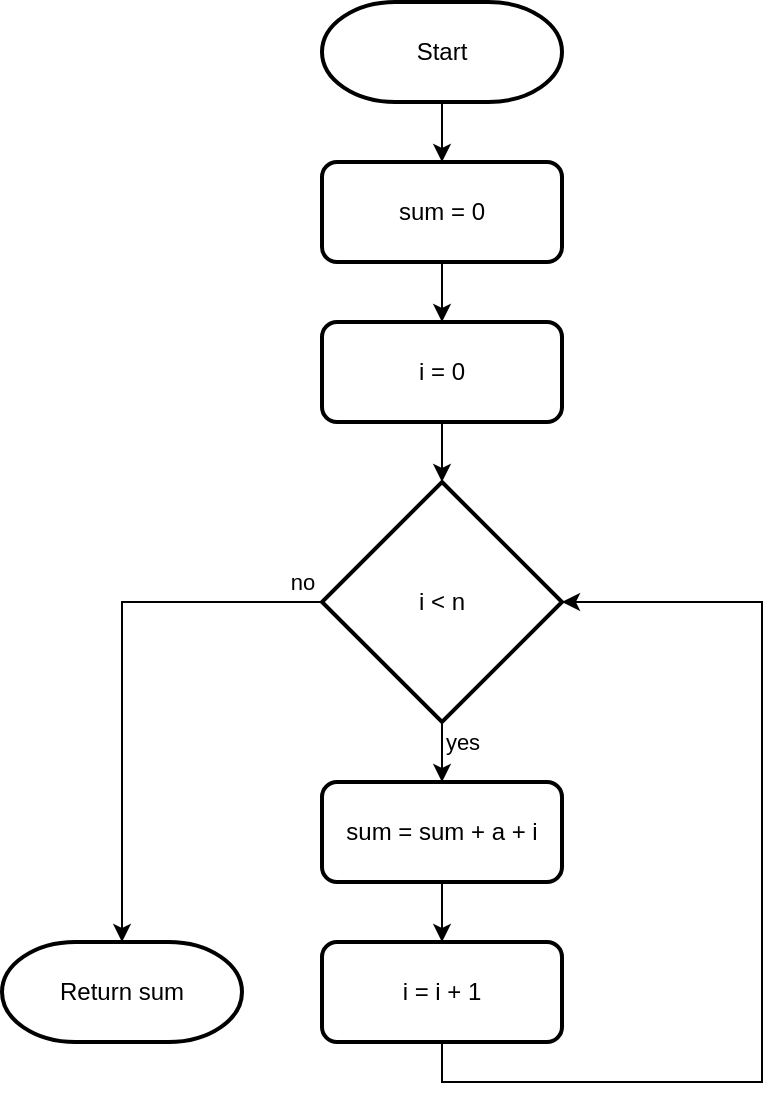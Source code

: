 <mxfile version="18.0.2" type="device" pages="7"><diagram id="ekLerv10-5Og8tD3GVhr" name="as-1"><mxGraphModel dx="2400" dy="907" grid="1" gridSize="10" guides="1" tooltips="1" connect="1" arrows="1" fold="1" page="1" pageScale="1" pageWidth="850" pageHeight="1100" math="0" shadow="0"><root><mxCell id="8sShPmPlEh92SBYfi-gu-0"/><mxCell id="8sShPmPlEh92SBYfi-gu-1" parent="8sShPmPlEh92SBYfi-gu-0"/><mxCell id="FQkOdAautoIUK9AFChFl-2" style="edgeStyle=orthogonalEdgeStyle;rounded=0;orthogonalLoop=1;jettySize=auto;html=1;" parent="8sShPmPlEh92SBYfi-gu-1" source="d6aVji-mfKDUd1OoBBit-1" target="FQkOdAautoIUK9AFChFl-0" edge="1"><mxGeometry relative="1" as="geometry"/></mxCell><mxCell id="d6aVji-mfKDUd1OoBBit-1" value="Start" style="strokeWidth=2;html=1;shape=mxgraph.flowchart.terminator;whiteSpace=wrap;" parent="8sShPmPlEh92SBYfi-gu-1" vertex="1"><mxGeometry x="-660" y="80" width="120" height="50" as="geometry"/></mxCell><mxCell id="35Vyb5Ko2_pxsr-b_a7Q-1" style="edgeStyle=orthogonalEdgeStyle;rounded=0;orthogonalLoop=1;jettySize=auto;html=1;" parent="8sShPmPlEh92SBYfi-gu-1" source="FQkOdAautoIUK9AFChFl-0" target="35Vyb5Ko2_pxsr-b_a7Q-0" edge="1"><mxGeometry relative="1" as="geometry"/></mxCell><mxCell id="FQkOdAautoIUK9AFChFl-0" value="sum = 0" style="rounded=1;whiteSpace=wrap;html=1;strokeWidth=2;" parent="8sShPmPlEh92SBYfi-gu-1" vertex="1"><mxGeometry x="-660" y="160" width="120" height="50" as="geometry"/></mxCell><mxCell id="35Vyb5Ko2_pxsr-b_a7Q-4" value="yes" style="edgeStyle=orthogonalEdgeStyle;rounded=0;orthogonalLoop=1;jettySize=auto;html=1;" parent="8sShPmPlEh92SBYfi-gu-1" source="FQkOdAautoIUK9AFChFl-4" target="IxNle8yRz5ZBuuPKk7dv-1" edge="1"><mxGeometry x="0.2" y="10" relative="1" as="geometry"><mxPoint as="offset"/></mxGeometry></mxCell><mxCell id="35Vyb5Ko2_pxsr-b_a7Q-7" value="no" style="edgeStyle=orthogonalEdgeStyle;rounded=0;orthogonalLoop=1;jettySize=auto;html=1;" parent="8sShPmPlEh92SBYfi-gu-1" source="FQkOdAautoIUK9AFChFl-4" target="NpqT4HiWj1B940D0W_QJ-0" edge="1"><mxGeometry x="-0.926" y="-10" relative="1" as="geometry"><Array as="points"><mxPoint x="-760" y="380"/></Array><mxPoint as="offset"/></mxGeometry></mxCell><mxCell id="FQkOdAautoIUK9AFChFl-4" value="i &amp;lt; n" style="rhombus;whiteSpace=wrap;html=1;rounded=0;strokeWidth=2;" parent="8sShPmPlEh92SBYfi-gu-1" vertex="1"><mxGeometry x="-660" y="320" width="120" height="120" as="geometry"/></mxCell><mxCell id="35Vyb5Ko2_pxsr-b_a7Q-5" style="edgeStyle=orthogonalEdgeStyle;rounded=0;orthogonalLoop=1;jettySize=auto;html=1;" parent="8sShPmPlEh92SBYfi-gu-1" source="IxNle8yRz5ZBuuPKk7dv-1" target="35Vyb5Ko2_pxsr-b_a7Q-2" edge="1"><mxGeometry relative="1" as="geometry"/></mxCell><mxCell id="IxNle8yRz5ZBuuPKk7dv-1" value="sum = sum + a + i" style="rounded=1;whiteSpace=wrap;html=1;strokeWidth=2;" parent="8sShPmPlEh92SBYfi-gu-1" vertex="1"><mxGeometry x="-660" y="470" width="120" height="50" as="geometry"/></mxCell><mxCell id="NpqT4HiWj1B940D0W_QJ-0" value="Return sum" style="strokeWidth=2;html=1;shape=mxgraph.flowchart.terminator;whiteSpace=wrap;" parent="8sShPmPlEh92SBYfi-gu-1" vertex="1"><mxGeometry x="-820" y="550" width="120" height="50" as="geometry"/></mxCell><mxCell id="35Vyb5Ko2_pxsr-b_a7Q-3" style="edgeStyle=orthogonalEdgeStyle;rounded=0;orthogonalLoop=1;jettySize=auto;html=1;" parent="8sShPmPlEh92SBYfi-gu-1" source="35Vyb5Ko2_pxsr-b_a7Q-0" target="FQkOdAautoIUK9AFChFl-4" edge="1"><mxGeometry relative="1" as="geometry"/></mxCell><mxCell id="35Vyb5Ko2_pxsr-b_a7Q-0" value="i = 0" style="rounded=1;whiteSpace=wrap;html=1;strokeWidth=2;" parent="8sShPmPlEh92SBYfi-gu-1" vertex="1"><mxGeometry x="-660" y="240" width="120" height="50" as="geometry"/></mxCell><mxCell id="35Vyb5Ko2_pxsr-b_a7Q-6" style="edgeStyle=orthogonalEdgeStyle;rounded=0;orthogonalLoop=1;jettySize=auto;html=1;" parent="8sShPmPlEh92SBYfi-gu-1" source="35Vyb5Ko2_pxsr-b_a7Q-2" target="FQkOdAautoIUK9AFChFl-4" edge="1"><mxGeometry relative="1" as="geometry"><Array as="points"><mxPoint x="-600" y="620"/><mxPoint x="-440" y="620"/><mxPoint x="-440" y="380"/></Array></mxGeometry></mxCell><mxCell id="35Vyb5Ko2_pxsr-b_a7Q-2" value="i = i + 1" style="rounded=1;whiteSpace=wrap;html=1;strokeWidth=2;" parent="8sShPmPlEh92SBYfi-gu-1" vertex="1"><mxGeometry x="-660" y="550" width="120" height="50" as="geometry"/></mxCell></root></mxGraphModel></diagram><diagram name="as-2" id="hOE4dGM1a2VxXS2dcuRw"><mxGraphModel dx="2400" dy="907" grid="1" gridSize="10" guides="1" tooltips="1" connect="1" arrows="1" fold="1" page="1" pageScale="1" pageWidth="850" pageHeight="1100" math="0" shadow="0"><root><mxCell id="qeZXarplfaRVisXZFBtH-0"/><mxCell id="qeZXarplfaRVisXZFBtH-1" parent="qeZXarplfaRVisXZFBtH-0"/><mxCell id="qeZXarplfaRVisXZFBtH-2" style="edgeStyle=orthogonalEdgeStyle;rounded=0;orthogonalLoop=1;jettySize=auto;html=1;" edge="1" parent="qeZXarplfaRVisXZFBtH-1" source="qeZXarplfaRVisXZFBtH-3" target="qeZXarplfaRVisXZFBtH-5"><mxGeometry relative="1" as="geometry"/></mxCell><mxCell id="qeZXarplfaRVisXZFBtH-3" value="Start" style="strokeWidth=2;html=1;shape=mxgraph.flowchart.terminator;whiteSpace=wrap;" vertex="1" parent="qeZXarplfaRVisXZFBtH-1"><mxGeometry x="-660" y="80" width="120" height="50" as="geometry"/></mxCell><mxCell id="qeZXarplfaRVisXZFBtH-4" style="edgeStyle=orthogonalEdgeStyle;rounded=0;orthogonalLoop=1;jettySize=auto;html=1;" edge="1" parent="qeZXarplfaRVisXZFBtH-1" source="qeZXarplfaRVisXZFBtH-5" target="qeZXarplfaRVisXZFBtH-13"><mxGeometry relative="1" as="geometry"/></mxCell><mxCell id="qeZXarplfaRVisXZFBtH-5" value="sum = 0" style="rounded=1;whiteSpace=wrap;html=1;strokeWidth=2;" vertex="1" parent="qeZXarplfaRVisXZFBtH-1"><mxGeometry x="-660" y="160" width="120" height="50" as="geometry"/></mxCell><mxCell id="qeZXarplfaRVisXZFBtH-6" value="yes" style="edgeStyle=orthogonalEdgeStyle;rounded=0;orthogonalLoop=1;jettySize=auto;html=1;" edge="1" parent="qeZXarplfaRVisXZFBtH-1" source="qeZXarplfaRVisXZFBtH-8" target="qeZXarplfaRVisXZFBtH-10"><mxGeometry x="0.2" y="10" relative="1" as="geometry"><mxPoint as="offset"/></mxGeometry></mxCell><mxCell id="qeZXarplfaRVisXZFBtH-7" value="no" style="edgeStyle=orthogonalEdgeStyle;rounded=0;orthogonalLoop=1;jettySize=auto;html=1;" edge="1" parent="qeZXarplfaRVisXZFBtH-1" source="qeZXarplfaRVisXZFBtH-8" target="qeZXarplfaRVisXZFBtH-11"><mxGeometry x="-0.926" y="-10" relative="1" as="geometry"><Array as="points"><mxPoint x="-760" y="380"/></Array><mxPoint as="offset"/></mxGeometry></mxCell><mxCell id="qeZXarplfaRVisXZFBtH-8" value="i &amp;lt; n" style="rhombus;whiteSpace=wrap;html=1;rounded=0;strokeWidth=2;fillColor=#fff2cc;strokeColor=#d6b656;" vertex="1" parent="qeZXarplfaRVisXZFBtH-1"><mxGeometry x="-660" y="320" width="120" height="120" as="geometry"/></mxCell><mxCell id="qeZXarplfaRVisXZFBtH-9" style="edgeStyle=orthogonalEdgeStyle;rounded=0;orthogonalLoop=1;jettySize=auto;html=1;" edge="1" parent="qeZXarplfaRVisXZFBtH-1" source="qeZXarplfaRVisXZFBtH-10" target="qeZXarplfaRVisXZFBtH-15"><mxGeometry relative="1" as="geometry"/></mxCell><mxCell id="qeZXarplfaRVisXZFBtH-10" value="sum = sum + a + i" style="rounded=1;whiteSpace=wrap;html=1;strokeWidth=2;" vertex="1" parent="qeZXarplfaRVisXZFBtH-1"><mxGeometry x="-660" y="470" width="120" height="50" as="geometry"/></mxCell><mxCell id="qeZXarplfaRVisXZFBtH-11" value="Return sum" style="strokeWidth=2;html=1;shape=mxgraph.flowchart.terminator;whiteSpace=wrap;" vertex="1" parent="qeZXarplfaRVisXZFBtH-1"><mxGeometry x="-820" y="550" width="120" height="50" as="geometry"/></mxCell><mxCell id="qeZXarplfaRVisXZFBtH-12" style="edgeStyle=orthogonalEdgeStyle;rounded=0;orthogonalLoop=1;jettySize=auto;html=1;" edge="1" parent="qeZXarplfaRVisXZFBtH-1" source="qeZXarplfaRVisXZFBtH-13" target="qeZXarplfaRVisXZFBtH-8"><mxGeometry relative="1" as="geometry"/></mxCell><mxCell id="qeZXarplfaRVisXZFBtH-13" value="i = 0" style="rounded=1;whiteSpace=wrap;html=1;strokeWidth=2;fillColor=#fff2cc;strokeColor=#d6b656;" vertex="1" parent="qeZXarplfaRVisXZFBtH-1"><mxGeometry x="-660" y="240" width="120" height="50" as="geometry"/></mxCell><mxCell id="qeZXarplfaRVisXZFBtH-14" style="edgeStyle=orthogonalEdgeStyle;rounded=0;orthogonalLoop=1;jettySize=auto;html=1;" edge="1" parent="qeZXarplfaRVisXZFBtH-1" source="qeZXarplfaRVisXZFBtH-15" target="qeZXarplfaRVisXZFBtH-8"><mxGeometry relative="1" as="geometry"><Array as="points"><mxPoint x="-600" y="620"/><mxPoint x="-440" y="620"/><mxPoint x="-440" y="380"/></Array></mxGeometry></mxCell><mxCell id="qeZXarplfaRVisXZFBtH-15" value="i = i + 1" style="rounded=1;whiteSpace=wrap;html=1;strokeWidth=2;fillColor=#fff2cc;strokeColor=#d6b656;" vertex="1" parent="qeZXarplfaRVisXZFBtH-1"><mxGeometry x="-660" y="550" width="120" height="50" as="geometry"/></mxCell></root></mxGraphModel></diagram><diagram name="qs-1" id="S2RK2Wsh5wgqPOlPWZOk"><mxGraphModel dx="1214" dy="619" grid="1" gridSize="10" guides="1" tooltips="1" connect="1" arrows="1" fold="1" page="1" pageScale="1" pageWidth="850" pageHeight="1100" math="0" shadow="0"><root><mxCell id="LmDnGwdocuEfXfQiTNbO-0"/><mxCell id="LmDnGwdocuEfXfQiTNbO-1" parent="LmDnGwdocuEfXfQiTNbO-0"/><mxCell id="LmDnGwdocuEfXfQiTNbO-2" style="edgeStyle=orthogonalEdgeStyle;rounded=0;orthogonalLoop=1;jettySize=auto;html=1;" parent="LmDnGwdocuEfXfQiTNbO-1" source="LmDnGwdocuEfXfQiTNbO-3" target="tOxhG7SFkT7raKLGllBf-0" edge="1"><mxGeometry relative="1" as="geometry"><mxPoint x="280" y="120" as="targetPoint"/></mxGeometry></mxCell><mxCell id="LmDnGwdocuEfXfQiTNbO-3" value="Start" style="strokeWidth=2;html=1;shape=mxgraph.flowchart.terminator;whiteSpace=wrap;" parent="LmDnGwdocuEfXfQiTNbO-1" vertex="1"><mxGeometry x="220" y="40" width="120" height="50" as="geometry"/></mxCell><mxCell id="tOxhG7SFkT7raKLGllBf-5" value="yes" style="edgeStyle=orthogonalEdgeStyle;rounded=0;orthogonalLoop=1;jettySize=auto;html=1;" parent="LmDnGwdocuEfXfQiTNbO-1" source="LmDnGwdocuEfXfQiTNbO-8" target="LkEp6w6hY095AdIEA-B5-1" edge="1"><mxGeometry x="-0.5" y="20" relative="1" as="geometry"><mxPoint as="offset"/></mxGeometry></mxCell><mxCell id="ayyP6tuhAk8d-WMFA2Mv-0" value="no" style="edgeStyle=orthogonalEdgeStyle;rounded=0;orthogonalLoop=1;jettySize=auto;html=1;" parent="LmDnGwdocuEfXfQiTNbO-1" source="LmDnGwdocuEfXfQiTNbO-8" target="rpWSLL6jMightlyy7AkJ-0" edge="1"><mxGeometry x="-0.954" y="-10" relative="1" as="geometry"><mxPoint as="offset"/><mxPoint x="560" y="310" as="targetPoint"/><Array as="points"><mxPoint x="540" y="340"/></Array></mxGeometry></mxCell><mxCell id="LmDnGwdocuEfXfQiTNbO-8" value="term &amp;lt; maxTerm" style="rhombus;whiteSpace=wrap;html=1;rounded=0;strokeWidth=2;" parent="LmDnGwdocuEfXfQiTNbO-1" vertex="1"><mxGeometry x="220" y="280" width="120" height="120" as="geometry"/></mxCell><mxCell id="hvBxT2tzsJ5RUsyHklAN-0" style="edgeStyle=orthogonalEdgeStyle;rounded=0;orthogonalLoop=1;jettySize=auto;html=1;" parent="LmDnGwdocuEfXfQiTNbO-1" source="LkEp6w6hY095AdIEA-B5-1" target="rpWSLL6jMightlyy7AkJ-4" edge="1"><mxGeometry relative="1" as="geometry"/></mxCell><mxCell id="LkEp6w6hY095AdIEA-B5-1" value="term = a * i * i +&lt;br&gt;b * i + c" style="rounded=1;whiteSpace=wrap;html=1;strokeWidth=2;" parent="LmDnGwdocuEfXfQiTNbO-1" vertex="1"><mxGeometry x="220" y="440" width="120" height="50" as="geometry"/></mxCell><mxCell id="tOxhG7SFkT7raKLGllBf-3" style="edgeStyle=orthogonalEdgeStyle;rounded=0;orthogonalLoop=1;jettySize=auto;html=1;" parent="LmDnGwdocuEfXfQiTNbO-1" source="tOxhG7SFkT7raKLGllBf-0" target="tOxhG7SFkT7raKLGllBf-1" edge="1"><mxGeometry relative="1" as="geometry"/></mxCell><mxCell id="tOxhG7SFkT7raKLGllBf-0" value="term = 0" style="rounded=1;whiteSpace=wrap;html=1;strokeWidth=2;" parent="LmDnGwdocuEfXfQiTNbO-1" vertex="1"><mxGeometry x="220" y="120" width="120" height="50" as="geometry"/></mxCell><mxCell id="tOxhG7SFkT7raKLGllBf-4" style="edgeStyle=orthogonalEdgeStyle;rounded=0;orthogonalLoop=1;jettySize=auto;html=1;" parent="LmDnGwdocuEfXfQiTNbO-1" source="tOxhG7SFkT7raKLGllBf-1" target="LmDnGwdocuEfXfQiTNbO-8" edge="1"><mxGeometry relative="1" as="geometry"/></mxCell><mxCell id="tOxhG7SFkT7raKLGllBf-1" value="i = 1" style="rounded=1;whiteSpace=wrap;html=1;strokeWidth=2;" parent="LmDnGwdocuEfXfQiTNbO-1" vertex="1"><mxGeometry x="220" y="200" width="120" height="50" as="geometry"/></mxCell><mxCell id="rpWSLL6jMightlyy7AkJ-3" value="no" style="edgeStyle=orthogonalEdgeStyle;rounded=0;orthogonalLoop=1;jettySize=auto;html=1;" parent="LmDnGwdocuEfXfQiTNbO-1" source="rpWSLL6jMightlyy7AkJ-0" target="hvBxT2tzsJ5RUsyHklAN-1" edge="1"><mxGeometry x="-0.846" y="10" relative="1" as="geometry"><Array as="points"><mxPoint x="640" y="440"/></Array><mxPoint as="offset"/><mxPoint x="680" y="520" as="targetPoint"/></mxGeometry></mxCell><mxCell id="rpWSLL6jMightlyy7AkJ-5" value="yes" style="edgeStyle=orthogonalEdgeStyle;rounded=0;orthogonalLoop=1;jettySize=auto;html=1;" parent="LmDnGwdocuEfXfQiTNbO-1" source="rpWSLL6jMightlyy7AkJ-0" target="hvBxT2tzsJ5RUsyHklAN-2" edge="1"><mxGeometry x="-0.846" y="-10" relative="1" as="geometry"><mxPoint as="offset"/><mxPoint x="440" y="560" as="targetPoint"/><Array as="points"><mxPoint x="440" y="440"/></Array></mxGeometry></mxCell><mxCell id="rpWSLL6jMightlyy7AkJ-0" value="i &amp;gt; 0" style="rhombus;whiteSpace=wrap;html=1;rounded=0;strokeWidth=2;" parent="LmDnGwdocuEfXfQiTNbO-1" vertex="1"><mxGeometry x="480" y="380" width="120" height="120" as="geometry"/></mxCell><mxCell id="rpWSLL6jMightlyy7AkJ-7" style="edgeStyle=orthogonalEdgeStyle;rounded=0;orthogonalLoop=1;jettySize=auto;html=1;" parent="LmDnGwdocuEfXfQiTNbO-1" source="rpWSLL6jMightlyy7AkJ-4" target="LmDnGwdocuEfXfQiTNbO-8" edge="1"><mxGeometry relative="1" as="geometry"><mxPoint x="520" y="540" as="targetPoint"/><Array as="points"><mxPoint x="280" y="600"/><mxPoint x="120" y="600"/><mxPoint x="120" y="340"/></Array></mxGeometry></mxCell><mxCell id="rpWSLL6jMightlyy7AkJ-4" value="i = i + 1" style="rounded=1;whiteSpace=wrap;html=1;strokeWidth=2;" parent="LmDnGwdocuEfXfQiTNbO-1" vertex="1"><mxGeometry x="220" y="530" width="120" height="50" as="geometry"/></mxCell><mxCell id="hvBxT2tzsJ5RUsyHklAN-1" value="Return 0" style="strokeWidth=2;html=1;shape=mxgraph.flowchart.terminator;whiteSpace=wrap;" parent="LmDnGwdocuEfXfQiTNbO-1" vertex="1"><mxGeometry x="580" y="530" width="120" height="50" as="geometry"/></mxCell><mxCell id="hvBxT2tzsJ5RUsyHklAN-2" value="Return i - 1" style="strokeWidth=2;html=1;shape=mxgraph.flowchart.terminator;whiteSpace=wrap;" parent="LmDnGwdocuEfXfQiTNbO-1" vertex="1"><mxGeometry x="380" y="530" width="120" height="50" as="geometry"/></mxCell></root></mxGraphModel></diagram><diagram name="gs-1" id="zMpoiguLeU5keGmAhGsA"><mxGraphModel dx="694" dy="354" grid="1" gridSize="10" guides="1" tooltips="1" connect="1" arrows="1" fold="1" page="1" pageScale="1" pageWidth="850" pageHeight="1100" math="0" shadow="0"><root><mxCell id="EarSreWe8F75iLcMIOfc-0"/><mxCell id="EarSreWe8F75iLcMIOfc-1" parent="EarSreWe8F75iLcMIOfc-0"/><mxCell id="C1SLqr_hlhnHUVtak_74-0" style="edgeStyle=orthogonalEdgeStyle;rounded=0;orthogonalLoop=1;jettySize=auto;html=1;" parent="EarSreWe8F75iLcMIOfc-1" source="C1SLqr_hlhnHUVtak_74-1" target="C1SLqr_hlhnHUVtak_74-8" edge="1"><mxGeometry relative="1" as="geometry"><mxPoint x="280" y="120" as="targetPoint"/></mxGeometry></mxCell><mxCell id="C1SLqr_hlhnHUVtak_74-1" value="Start" style="strokeWidth=2;html=1;shape=mxgraph.flowchart.terminator;whiteSpace=wrap;" parent="EarSreWe8F75iLcMIOfc-1" vertex="1"><mxGeometry x="220" y="40" width="120" height="50" as="geometry"/></mxCell><mxCell id="C1SLqr_hlhnHUVtak_74-2" value="yes" style="edgeStyle=orthogonalEdgeStyle;rounded=0;orthogonalLoop=1;jettySize=auto;html=1;" parent="EarSreWe8F75iLcMIOfc-1" source="C1SLqr_hlhnHUVtak_74-4" target="C1SLqr_hlhnHUVtak_74-6" edge="1"><mxGeometry x="0.201" y="10" relative="1" as="geometry"><mxPoint as="offset"/></mxGeometry></mxCell><mxCell id="C1SLqr_hlhnHUVtak_74-3" value="no" style="edgeStyle=orthogonalEdgeStyle;rounded=0;orthogonalLoop=1;jettySize=auto;html=1;" parent="EarSreWe8F75iLcMIOfc-1" source="C1SLqr_hlhnHUVtak_74-4" target="C1SLqr_hlhnHUVtak_74-20" edge="1"><mxGeometry x="-0.971" y="-10" relative="1" as="geometry"><mxPoint as="offset"/></mxGeometry></mxCell><mxCell id="C1SLqr_hlhnHUVtak_74-4" value="i &amp;lt; n" style="rhombus;whiteSpace=wrap;html=1;rounded=0;strokeWidth=2;" parent="EarSreWe8F75iLcMIOfc-1" vertex="1"><mxGeometry x="220" y="280" width="120" height="120" as="geometry"/></mxCell><mxCell id="YI7Xc9fmja0rWQ8NAamK-0" style="edgeStyle=orthogonalEdgeStyle;rounded=0;orthogonalLoop=1;jettySize=auto;html=1;" parent="EarSreWe8F75iLcMIOfc-1" source="C1SLqr_hlhnHUVtak_74-6" target="vyo7Myol9jRg1uKoRklg-0" edge="1"><mxGeometry relative="1" as="geometry"/></mxCell><mxCell id="C1SLqr_hlhnHUVtak_74-6" value="&lt;span&gt;rpow = 1&lt;/span&gt;" style="rounded=1;whiteSpace=wrap;html=1;strokeWidth=2;" parent="EarSreWe8F75iLcMIOfc-1" vertex="1"><mxGeometry x="220" y="430" width="120" height="50" as="geometry"/></mxCell><mxCell id="C1SLqr_hlhnHUVtak_74-7" style="edgeStyle=orthogonalEdgeStyle;rounded=0;orthogonalLoop=1;jettySize=auto;html=1;" parent="EarSreWe8F75iLcMIOfc-1" source="C1SLqr_hlhnHUVtak_74-8" target="C1SLqr_hlhnHUVtak_74-12" edge="1"><mxGeometry relative="1" as="geometry"><mxPoint x="280" y="200" as="targetPoint"/></mxGeometry></mxCell><mxCell id="C1SLqr_hlhnHUVtak_74-8" value="product = 1" style="rounded=1;whiteSpace=wrap;html=1;strokeWidth=2;" parent="EarSreWe8F75iLcMIOfc-1" vertex="1"><mxGeometry x="220" y="120" width="120" height="50" as="geometry"/></mxCell><mxCell id="C1SLqr_hlhnHUVtak_74-11" style="edgeStyle=orthogonalEdgeStyle;rounded=0;orthogonalLoop=1;jettySize=auto;html=1;" parent="EarSreWe8F75iLcMIOfc-1" source="C1SLqr_hlhnHUVtak_74-12" target="C1SLqr_hlhnHUVtak_74-4" edge="1"><mxGeometry relative="1" as="geometry"/></mxCell><mxCell id="C1SLqr_hlhnHUVtak_74-12" value="i = 0" style="rounded=1;whiteSpace=wrap;html=1;strokeWidth=2;" parent="EarSreWe8F75iLcMIOfc-1" vertex="1"><mxGeometry x="220" y="200" width="120" height="50" as="geometry"/></mxCell><mxCell id="YI7Xc9fmja0rWQ8NAamK-4" value="yes" style="edgeStyle=orthogonalEdgeStyle;rounded=0;orthogonalLoop=1;jettySize=auto;html=1;" parent="EarSreWe8F75iLcMIOfc-1" source="C1SLqr_hlhnHUVtak_74-15" target="YI7Xc9fmja0rWQ8NAamK-1" edge="1"><mxGeometry x="0.2" y="10" relative="1" as="geometry"><mxPoint as="offset"/></mxGeometry></mxCell><mxCell id="UnMNSPBbCDnPh2FFlmLi-0" value="no" style="edgeStyle=orthogonalEdgeStyle;rounded=0;orthogonalLoop=1;jettySize=auto;html=1;" parent="EarSreWe8F75iLcMIOfc-1" source="C1SLqr_hlhnHUVtak_74-15" target="C1SLqr_hlhnHUVtak_74-19" edge="1"><mxGeometry x="-0.895" y="10" relative="1" as="geometry"><mxPoint as="offset"/></mxGeometry></mxCell><mxCell id="C1SLqr_hlhnHUVtak_74-15" value="j &amp;lt; i" style="rhombus;whiteSpace=wrap;html=1;rounded=0;strokeWidth=2;" parent="EarSreWe8F75iLcMIOfc-1" vertex="1"><mxGeometry x="220" y="590" width="120" height="120" as="geometry"/></mxCell><mxCell id="UnMNSPBbCDnPh2FFlmLi-2" style="edgeStyle=orthogonalEdgeStyle;rounded=0;orthogonalLoop=1;jettySize=auto;html=1;" parent="EarSreWe8F75iLcMIOfc-1" source="C1SLqr_hlhnHUVtak_74-17" target="C1SLqr_hlhnHUVtak_74-4" edge="1"><mxGeometry relative="1" as="geometry"><Array as="points"><mxPoint x="440" y="890"/><mxPoint x="540" y="890"/><mxPoint x="540" y="340"/></Array></mxGeometry></mxCell><mxCell id="C1SLqr_hlhnHUVtak_74-17" value="i = i + 1" style="rounded=1;whiteSpace=wrap;html=1;strokeWidth=2;" parent="EarSreWe8F75iLcMIOfc-1" vertex="1"><mxGeometry x="380" y="820" width="120" height="50" as="geometry"/></mxCell><mxCell id="UnMNSPBbCDnPh2FFlmLi-1" style="edgeStyle=orthogonalEdgeStyle;rounded=0;orthogonalLoop=1;jettySize=auto;html=1;" parent="EarSreWe8F75iLcMIOfc-1" source="C1SLqr_hlhnHUVtak_74-19" target="C1SLqr_hlhnHUVtak_74-17" edge="1"><mxGeometry relative="1" as="geometry"/></mxCell><mxCell id="C1SLqr_hlhnHUVtak_74-19" value="product = product *&lt;br&gt;a * rpow" style="rounded=1;whiteSpace=wrap;html=1;strokeWidth=2;" parent="EarSreWe8F75iLcMIOfc-1" vertex="1"><mxGeometry x="380" y="740" width="120" height="50" as="geometry"/></mxCell><mxCell id="C1SLqr_hlhnHUVtak_74-20" value="Return product" style="strokeWidth=2;html=1;shape=mxgraph.flowchart.terminator;whiteSpace=wrap;" parent="EarSreWe8F75iLcMIOfc-1" vertex="1"><mxGeometry x="20" y="820" width="120" height="50" as="geometry"/></mxCell><mxCell id="YI7Xc9fmja0rWQ8NAamK-3" style="edgeStyle=orthogonalEdgeStyle;rounded=0;orthogonalLoop=1;jettySize=auto;html=1;" parent="EarSreWe8F75iLcMIOfc-1" source="vyo7Myol9jRg1uKoRklg-0" target="C1SLqr_hlhnHUVtak_74-15" edge="1"><mxGeometry relative="1" as="geometry"/></mxCell><mxCell id="vyo7Myol9jRg1uKoRklg-0" value="j = 0" style="rounded=1;whiteSpace=wrap;html=1;strokeWidth=2;" parent="EarSreWe8F75iLcMIOfc-1" vertex="1"><mxGeometry x="220" y="510" width="120" height="50" as="geometry"/></mxCell><mxCell id="YI7Xc9fmja0rWQ8NAamK-5" style="edgeStyle=orthogonalEdgeStyle;rounded=0;orthogonalLoop=1;jettySize=auto;html=1;" parent="EarSreWe8F75iLcMIOfc-1" source="YI7Xc9fmja0rWQ8NAamK-1" target="YI7Xc9fmja0rWQ8NAamK-2" edge="1"><mxGeometry relative="1" as="geometry"/></mxCell><mxCell id="YI7Xc9fmja0rWQ8NAamK-1" value="rpow = rpow * r" style="rounded=1;whiteSpace=wrap;html=1;strokeWidth=2;" parent="EarSreWe8F75iLcMIOfc-1" vertex="1"><mxGeometry x="220" y="740" width="120" height="50" as="geometry"/></mxCell><mxCell id="YI7Xc9fmja0rWQ8NAamK-6" style="edgeStyle=orthogonalEdgeStyle;rounded=0;orthogonalLoop=1;jettySize=auto;html=1;" parent="EarSreWe8F75iLcMIOfc-1" source="YI7Xc9fmja0rWQ8NAamK-2" target="C1SLqr_hlhnHUVtak_74-15" edge="1"><mxGeometry relative="1" as="geometry"><Array as="points"><mxPoint x="280" y="890"/><mxPoint x="180" y="890"/><mxPoint x="180" y="650"/></Array></mxGeometry></mxCell><mxCell id="YI7Xc9fmja0rWQ8NAamK-2" value="j = j + 1" style="rounded=1;whiteSpace=wrap;html=1;strokeWidth=2;" parent="EarSreWe8F75iLcMIOfc-1" vertex="1"><mxGeometry x="220" y="820" width="120" height="50" as="geometry"/></mxCell></root></mxGraphModel></diagram><diagram name="gs-2" id="Md7I1Z2SrZDuiyLWfk4b"><mxGraphModel dx="1214" dy="619" grid="1" gridSize="10" guides="1" tooltips="1" connect="1" arrows="1" fold="1" page="1" pageScale="1" pageWidth="850" pageHeight="1100" math="0" shadow="0"><root><mxCell id="fCH5Xj8zMYymp2b-rf2z-0"/><mxCell id="fCH5Xj8zMYymp2b-rf2z-1" parent="fCH5Xj8zMYymp2b-rf2z-0"/><mxCell id="fCH5Xj8zMYymp2b-rf2z-2" style="edgeStyle=orthogonalEdgeStyle;rounded=0;orthogonalLoop=1;jettySize=auto;html=1;" parent="fCH5Xj8zMYymp2b-rf2z-1" source="fCH5Xj8zMYymp2b-rf2z-3" target="fCH5Xj8zMYymp2b-rf2z-10" edge="1"><mxGeometry relative="1" as="geometry"><mxPoint x="280" y="120" as="targetPoint"/></mxGeometry></mxCell><mxCell id="fCH5Xj8zMYymp2b-rf2z-3" value="Start" style="strokeWidth=2;html=1;shape=mxgraph.flowchart.terminator;whiteSpace=wrap;" parent="fCH5Xj8zMYymp2b-rf2z-1" vertex="1"><mxGeometry x="220" y="40" width="120" height="50" as="geometry"/></mxCell><mxCell id="fCH5Xj8zMYymp2b-rf2z-4" value="yes" style="edgeStyle=orthogonalEdgeStyle;rounded=0;orthogonalLoop=1;jettySize=auto;html=1;" parent="fCH5Xj8zMYymp2b-rf2z-1" source="fCH5Xj8zMYymp2b-rf2z-6" target="5Po48iu5aCAw-SdEVM2j-1" edge="1"><mxGeometry x="0.201" y="10" relative="1" as="geometry"><mxPoint as="offset"/><mxPoint x="280" y="530" as="sourcePoint"/></mxGeometry></mxCell><mxCell id="fCH5Xj8zMYymp2b-rf2z-5" value="no" style="edgeStyle=orthogonalEdgeStyle;rounded=0;orthogonalLoop=1;jettySize=auto;html=1;" parent="fCH5Xj8zMYymp2b-rf2z-1" source="fCH5Xj8zMYymp2b-rf2z-6" target="fCH5Xj8zMYymp2b-rf2z-20" edge="1"><mxGeometry x="-0.971" y="-10" relative="1" as="geometry"><mxPoint as="offset"/></mxGeometry></mxCell><mxCell id="fCH5Xj8zMYymp2b-rf2z-6" value="term &amp;lt;= maxTerm" style="rhombus;whiteSpace=wrap;html=1;rounded=0;strokeWidth=2;" parent="fCH5Xj8zMYymp2b-rf2z-1" vertex="1"><mxGeometry x="220" y="280" width="120" height="120" as="geometry"/></mxCell><mxCell id="fCH5Xj8zMYymp2b-rf2z-7" style="edgeStyle=orthogonalEdgeStyle;rounded=0;orthogonalLoop=1;jettySize=auto;html=1;" parent="fCH5Xj8zMYymp2b-rf2z-1" source="fCH5Xj8zMYymp2b-rf2z-8" target="fCH5Xj8zMYymp2b-rf2z-22" edge="1"><mxGeometry relative="1" as="geometry"/></mxCell><mxCell id="fCH5Xj8zMYymp2b-rf2z-8" value="&lt;span&gt;rpow = 1&lt;/span&gt;" style="rounded=1;whiteSpace=wrap;html=1;strokeWidth=2;" parent="fCH5Xj8zMYymp2b-rf2z-1" vertex="1"><mxGeometry x="220" y="520" width="120" height="50" as="geometry"/></mxCell><mxCell id="fCH5Xj8zMYymp2b-rf2z-9" style="edgeStyle=orthogonalEdgeStyle;rounded=0;orthogonalLoop=1;jettySize=auto;html=1;" parent="fCH5Xj8zMYymp2b-rf2z-1" source="fCH5Xj8zMYymp2b-rf2z-10" target="fCH5Xj8zMYymp2b-rf2z-12" edge="1"><mxGeometry relative="1" as="geometry"><mxPoint x="280" y="200" as="targetPoint"/></mxGeometry></mxCell><mxCell id="fCH5Xj8zMYymp2b-rf2z-10" value="term = a" style="rounded=1;whiteSpace=wrap;html=1;strokeWidth=2;" parent="fCH5Xj8zMYymp2b-rf2z-1" vertex="1"><mxGeometry x="220" y="120" width="120" height="50" as="geometry"/></mxCell><mxCell id="fCH5Xj8zMYymp2b-rf2z-11" style="edgeStyle=orthogonalEdgeStyle;rounded=0;orthogonalLoop=1;jettySize=auto;html=1;" parent="fCH5Xj8zMYymp2b-rf2z-1" source="fCH5Xj8zMYymp2b-rf2z-12" target="fCH5Xj8zMYymp2b-rf2z-6" edge="1"><mxGeometry relative="1" as="geometry"/></mxCell><mxCell id="fCH5Xj8zMYymp2b-rf2z-12" value="i = 0" style="rounded=1;whiteSpace=wrap;html=1;strokeWidth=2;" parent="fCH5Xj8zMYymp2b-rf2z-1" vertex="1"><mxGeometry x="220" y="200" width="120" height="50" as="geometry"/></mxCell><mxCell id="fCH5Xj8zMYymp2b-rf2z-13" value="yes" style="edgeStyle=orthogonalEdgeStyle;rounded=0;orthogonalLoop=1;jettySize=auto;html=1;" parent="fCH5Xj8zMYymp2b-rf2z-1" source="fCH5Xj8zMYymp2b-rf2z-15" target="fCH5Xj8zMYymp2b-rf2z-24" edge="1"><mxGeometry x="0.2" y="10" relative="1" as="geometry"><mxPoint as="offset"/></mxGeometry></mxCell><mxCell id="fCH5Xj8zMYymp2b-rf2z-14" value="no" style="edgeStyle=orthogonalEdgeStyle;rounded=0;orthogonalLoop=1;jettySize=auto;html=1;" parent="fCH5Xj8zMYymp2b-rf2z-1" source="fCH5Xj8zMYymp2b-rf2z-15" target="fCH5Xj8zMYymp2b-rf2z-19" edge="1"><mxGeometry x="-0.895" y="10" relative="1" as="geometry"><mxPoint as="offset"/></mxGeometry></mxCell><mxCell id="fCH5Xj8zMYymp2b-rf2z-15" value="j &amp;lt; i" style="rhombus;whiteSpace=wrap;html=1;rounded=0;strokeWidth=2;" parent="fCH5Xj8zMYymp2b-rf2z-1" vertex="1"><mxGeometry x="220" y="690" width="120" height="120" as="geometry"/></mxCell><mxCell id="fCH5Xj8zMYymp2b-rf2z-16" style="edgeStyle=orthogonalEdgeStyle;rounded=0;orthogonalLoop=1;jettySize=auto;html=1;" parent="fCH5Xj8zMYymp2b-rf2z-1" source="fCH5Xj8zMYymp2b-rf2z-19" target="fCH5Xj8zMYymp2b-rf2z-6" edge="1"><mxGeometry relative="1" as="geometry"><Array as="points"><mxPoint x="440" y="910"/><mxPoint x="540" y="910"/><mxPoint x="540" y="340"/></Array><mxPoint x="440.0" y="980.0" as="sourcePoint"/></mxGeometry></mxCell><mxCell id="fCH5Xj8zMYymp2b-rf2z-19" value="term = a * rpow" style="rounded=1;whiteSpace=wrap;html=1;strokeWidth=2;" parent="fCH5Xj8zMYymp2b-rf2z-1" vertex="1"><mxGeometry x="380" y="840" width="120" height="50" as="geometry"/></mxCell><mxCell id="fCH5Xj8zMYymp2b-rf2z-20" value="Return i" style="strokeWidth=2;html=1;shape=mxgraph.flowchart.terminator;whiteSpace=wrap;" parent="fCH5Xj8zMYymp2b-rf2z-1" vertex="1"><mxGeometry x="20" y="820" width="120" height="50" as="geometry"/></mxCell><mxCell id="fCH5Xj8zMYymp2b-rf2z-21" style="edgeStyle=orthogonalEdgeStyle;rounded=0;orthogonalLoop=1;jettySize=auto;html=1;" parent="fCH5Xj8zMYymp2b-rf2z-1" source="fCH5Xj8zMYymp2b-rf2z-22" target="fCH5Xj8zMYymp2b-rf2z-15" edge="1"><mxGeometry relative="1" as="geometry"/></mxCell><mxCell id="fCH5Xj8zMYymp2b-rf2z-22" value="j = 0" style="rounded=1;whiteSpace=wrap;html=1;strokeWidth=2;" parent="fCH5Xj8zMYymp2b-rf2z-1" vertex="1"><mxGeometry x="220" y="610" width="120" height="50" as="geometry"/></mxCell><mxCell id="fCH5Xj8zMYymp2b-rf2z-23" style="edgeStyle=orthogonalEdgeStyle;rounded=0;orthogonalLoop=1;jettySize=auto;html=1;" parent="fCH5Xj8zMYymp2b-rf2z-1" source="fCH5Xj8zMYymp2b-rf2z-24" target="fCH5Xj8zMYymp2b-rf2z-26" edge="1"><mxGeometry relative="1" as="geometry"/></mxCell><mxCell id="fCH5Xj8zMYymp2b-rf2z-24" value="rpow = rpow * r" style="rounded=1;whiteSpace=wrap;html=1;strokeWidth=2;" parent="fCH5Xj8zMYymp2b-rf2z-1" vertex="1"><mxGeometry x="220" y="840" width="120" height="50" as="geometry"/></mxCell><mxCell id="fCH5Xj8zMYymp2b-rf2z-25" style="edgeStyle=orthogonalEdgeStyle;rounded=0;orthogonalLoop=1;jettySize=auto;html=1;" parent="fCH5Xj8zMYymp2b-rf2z-1" source="fCH5Xj8zMYymp2b-rf2z-26" target="fCH5Xj8zMYymp2b-rf2z-15" edge="1"><mxGeometry relative="1" as="geometry"><Array as="points"><mxPoint x="280" y="1000"/><mxPoint x="180" y="1000"/><mxPoint x="180" y="750"/></Array></mxGeometry></mxCell><mxCell id="fCH5Xj8zMYymp2b-rf2z-26" value="j = j + 1" style="rounded=1;whiteSpace=wrap;html=1;strokeWidth=2;" parent="fCH5Xj8zMYymp2b-rf2z-1" vertex="1"><mxGeometry x="220" y="930" width="120" height="50" as="geometry"/></mxCell><mxCell id="5Po48iu5aCAw-SdEVM2j-4" style="edgeStyle=orthogonalEdgeStyle;rounded=0;orthogonalLoop=1;jettySize=auto;html=1;" parent="fCH5Xj8zMYymp2b-rf2z-1" source="5Po48iu5aCAw-SdEVM2j-1" target="fCH5Xj8zMYymp2b-rf2z-8" edge="1"><mxGeometry relative="1" as="geometry"/></mxCell><mxCell id="5Po48iu5aCAw-SdEVM2j-1" value="&lt;span&gt;i = i + 1&lt;/span&gt;" style="rounded=1;whiteSpace=wrap;html=1;strokeWidth=2;" parent="fCH5Xj8zMYymp2b-rf2z-1" vertex="1"><mxGeometry x="220" y="430" width="120" height="50" as="geometry"/></mxCell></root></mxGraphModel></diagram><diagram name="gs-3" id="jlRxFshQ1yF8I8A4HYbQ"><mxGraphModel dx="1214" dy="619" grid="1" gridSize="10" guides="1" tooltips="1" connect="1" arrows="1" fold="1" page="1" pageScale="1" pageWidth="850" pageHeight="1100" math="0" shadow="0"><root><mxCell id="KnN6Dhj_1eU2w5MJ6tIY-0"/><mxCell id="KnN6Dhj_1eU2w5MJ6tIY-1" parent="KnN6Dhj_1eU2w5MJ6tIY-0"/><mxCell id="KnN6Dhj_1eU2w5MJ6tIY-2" style="edgeStyle=orthogonalEdgeStyle;rounded=0;orthogonalLoop=1;jettySize=auto;html=1;" parent="KnN6Dhj_1eU2w5MJ6tIY-1" source="KnN6Dhj_1eU2w5MJ6tIY-3" target="KnN6Dhj_1eU2w5MJ6tIY-10" edge="1"><mxGeometry relative="1" as="geometry"><mxPoint x="280" y="120" as="targetPoint"/></mxGeometry></mxCell><mxCell id="KnN6Dhj_1eU2w5MJ6tIY-3" value="Start" style="strokeWidth=2;html=1;shape=mxgraph.flowchart.terminator;whiteSpace=wrap;" parent="KnN6Dhj_1eU2w5MJ6tIY-1" vertex="1"><mxGeometry x="220" y="40" width="120" height="50" as="geometry"/></mxCell><mxCell id="KnN6Dhj_1eU2w5MJ6tIY-5" value="no" style="edgeStyle=orthogonalEdgeStyle;rounded=0;orthogonalLoop=1;jettySize=auto;html=1;" parent="KnN6Dhj_1eU2w5MJ6tIY-1" source="KnN6Dhj_1eU2w5MJ6tIY-6" target="KnN6Dhj_1eU2w5MJ6tIY-18" edge="1"><mxGeometry x="-0.333" y="-10" relative="1" as="geometry"><mxPoint as="offset"/><Array as="points"><mxPoint x="440" y="790"/><mxPoint x="440" y="790"/></Array></mxGeometry></mxCell><mxCell id="1hpbalHmEELuKkpHLKsS-1" value="yes" style="edgeStyle=orthogonalEdgeStyle;rounded=0;orthogonalLoop=1;jettySize=auto;html=1;" parent="KnN6Dhj_1eU2w5MJ6tIY-1" source="KnN6Dhj_1eU2w5MJ6tIY-6" target="1hpbalHmEELuKkpHLKsS-0" edge="1"><mxGeometry x="-0.857" y="10" relative="1" as="geometry"><Array as="points"><mxPoint x="600" y="650"/></Array><mxPoint as="offset"/></mxGeometry></mxCell><mxCell id="KnN6Dhj_1eU2w5MJ6tIY-6" value="&lt;br&gt;term &amp;lt; minTerm&lt;br&gt;AND&lt;br&gt;i == n - 1" style="rhombus;whiteSpace=wrap;html=1;rounded=0;strokeWidth=2;" parent="KnN6Dhj_1eU2w5MJ6tIY-1" vertex="1"><mxGeometry x="380" y="590" width="120" height="120" as="geometry"/></mxCell><mxCell id="KnN6Dhj_1eU2w5MJ6tIY-7" style="edgeStyle=orthogonalEdgeStyle;rounded=0;orthogonalLoop=1;jettySize=auto;html=1;" parent="KnN6Dhj_1eU2w5MJ6tIY-1" source="KnN6Dhj_1eU2w5MJ6tIY-8" target="KnN6Dhj_1eU2w5MJ6tIY-20" edge="1"><mxGeometry relative="1" as="geometry"/></mxCell><mxCell id="KnN6Dhj_1eU2w5MJ6tIY-8" value="&lt;span&gt;rpow = 1&lt;/span&gt;" style="rounded=1;whiteSpace=wrap;html=1;strokeWidth=2;" parent="KnN6Dhj_1eU2w5MJ6tIY-1" vertex="1"><mxGeometry x="220" y="200" width="120" height="50" as="geometry"/></mxCell><mxCell id="KnN6Dhj_1eU2w5MJ6tIY-9" style="edgeStyle=orthogonalEdgeStyle;rounded=0;orthogonalLoop=1;jettySize=auto;html=1;" parent="KnN6Dhj_1eU2w5MJ6tIY-1" source="KnN6Dhj_1eU2w5MJ6tIY-10" target="KnN6Dhj_1eU2w5MJ6tIY-8" edge="1"><mxGeometry relative="1" as="geometry"><mxPoint x="280" y="200" as="targetPoint"/></mxGeometry></mxCell><mxCell id="KnN6Dhj_1eU2w5MJ6tIY-10" value="i = n - 1" style="rounded=1;whiteSpace=wrap;html=1;strokeWidth=2;" parent="KnN6Dhj_1eU2w5MJ6tIY-1" vertex="1"><mxGeometry x="220" y="120" width="120" height="50" as="geometry"/></mxCell><mxCell id="KnN6Dhj_1eU2w5MJ6tIY-13" value="yes" style="edgeStyle=orthogonalEdgeStyle;rounded=0;orthogonalLoop=1;jettySize=auto;html=1;" parent="KnN6Dhj_1eU2w5MJ6tIY-1" source="KnN6Dhj_1eU2w5MJ6tIY-15" target="KnN6Dhj_1eU2w5MJ6tIY-22" edge="1"><mxGeometry x="0.2" y="10" relative="1" as="geometry"><mxPoint as="offset"/></mxGeometry></mxCell><mxCell id="KnN6Dhj_1eU2w5MJ6tIY-14" value="no" style="edgeStyle=orthogonalEdgeStyle;rounded=0;orthogonalLoop=1;jettySize=auto;html=1;" parent="KnN6Dhj_1eU2w5MJ6tIY-1" source="KnN6Dhj_1eU2w5MJ6tIY-15" target="KnN6Dhj_1eU2w5MJ6tIY-17" edge="1"><mxGeometry x="-0.895" y="10" relative="1" as="geometry"><mxPoint as="offset"/></mxGeometry></mxCell><mxCell id="KnN6Dhj_1eU2w5MJ6tIY-15" value="j &amp;lt; i" style="rhombus;whiteSpace=wrap;html=1;rounded=0;strokeWidth=2;" parent="KnN6Dhj_1eU2w5MJ6tIY-1" vertex="1"><mxGeometry x="220" y="360" width="120" height="120" as="geometry"/></mxCell><mxCell id="KnN6Dhj_1eU2w5MJ6tIY-16" style="edgeStyle=orthogonalEdgeStyle;rounded=0;orthogonalLoop=1;jettySize=auto;html=1;" parent="KnN6Dhj_1eU2w5MJ6tIY-1" source="KnN6Dhj_1eU2w5MJ6tIY-17" target="KnN6Dhj_1eU2w5MJ6tIY-6" edge="1"><mxGeometry relative="1" as="geometry"><Array as="points"><mxPoint x="440" y="590"/><mxPoint x="440" y="590"/></Array><mxPoint x="440.0" y="980.0" as="sourcePoint"/></mxGeometry></mxCell><mxCell id="KnN6Dhj_1eU2w5MJ6tIY-17" value="term = a * rpow" style="rounded=1;whiteSpace=wrap;html=1;strokeWidth=2;" parent="KnN6Dhj_1eU2w5MJ6tIY-1" vertex="1"><mxGeometry x="380" y="510" width="120" height="50" as="geometry"/></mxCell><mxCell id="KnN6Dhj_1eU2w5MJ6tIY-18" value="Return 0" style="strokeWidth=2;html=1;shape=mxgraph.flowchart.terminator;whiteSpace=wrap;" parent="KnN6Dhj_1eU2w5MJ6tIY-1" vertex="1"><mxGeometry x="380" y="740" width="120" height="50" as="geometry"/></mxCell><mxCell id="KnN6Dhj_1eU2w5MJ6tIY-19" style="edgeStyle=orthogonalEdgeStyle;rounded=0;orthogonalLoop=1;jettySize=auto;html=1;" parent="KnN6Dhj_1eU2w5MJ6tIY-1" source="KnN6Dhj_1eU2w5MJ6tIY-20" target="KnN6Dhj_1eU2w5MJ6tIY-15" edge="1"><mxGeometry relative="1" as="geometry"/></mxCell><mxCell id="KnN6Dhj_1eU2w5MJ6tIY-20" value="j = 0" style="rounded=1;whiteSpace=wrap;html=1;strokeWidth=2;" parent="KnN6Dhj_1eU2w5MJ6tIY-1" vertex="1"><mxGeometry x="220" y="280" width="120" height="50" as="geometry"/></mxCell><mxCell id="KnN6Dhj_1eU2w5MJ6tIY-21" style="edgeStyle=orthogonalEdgeStyle;rounded=0;orthogonalLoop=1;jettySize=auto;html=1;" parent="KnN6Dhj_1eU2w5MJ6tIY-1" source="KnN6Dhj_1eU2w5MJ6tIY-22" target="KnN6Dhj_1eU2w5MJ6tIY-24" edge="1"><mxGeometry relative="1" as="geometry"/></mxCell><mxCell id="KnN6Dhj_1eU2w5MJ6tIY-22" value="rpow = rpow * r" style="rounded=1;whiteSpace=wrap;html=1;strokeWidth=2;" parent="KnN6Dhj_1eU2w5MJ6tIY-1" vertex="1"><mxGeometry x="220" y="510" width="120" height="50" as="geometry"/></mxCell><mxCell id="KnN6Dhj_1eU2w5MJ6tIY-23" style="edgeStyle=orthogonalEdgeStyle;rounded=0;orthogonalLoop=1;jettySize=auto;html=1;" parent="KnN6Dhj_1eU2w5MJ6tIY-1" source="KnN6Dhj_1eU2w5MJ6tIY-24" target="KnN6Dhj_1eU2w5MJ6tIY-15" edge="1"><mxGeometry relative="1" as="geometry"><Array as="points"><mxPoint x="280" y="660"/><mxPoint x="180" y="660"/><mxPoint x="180" y="420"/></Array></mxGeometry></mxCell><mxCell id="KnN6Dhj_1eU2w5MJ6tIY-24" value="j = j + 1" style="rounded=1;whiteSpace=wrap;html=1;strokeWidth=2;" parent="KnN6Dhj_1eU2w5MJ6tIY-1" vertex="1"><mxGeometry x="220" y="590" width="120" height="50" as="geometry"/></mxCell><mxCell id="1hpbalHmEELuKkpHLKsS-2" value="no" style="edgeStyle=orthogonalEdgeStyle;rounded=0;orthogonalLoop=1;jettySize=auto;html=1;" parent="KnN6Dhj_1eU2w5MJ6tIY-1" source="1hpbalHmEELuKkpHLKsS-0" target="1hpbalHmEELuKkpHLKsS-3" edge="1"><mxGeometry x="-0.931" y="10" relative="1" as="geometry"><mxPoint x="760" y="750" as="targetPoint"/><Array as="points"><mxPoint x="720" y="750"/></Array><mxPoint as="offset"/></mxGeometry></mxCell><mxCell id="1hpbalHmEELuKkpHLKsS-6" value="yes" style="edgeStyle=orthogonalEdgeStyle;rounded=0;orthogonalLoop=1;jettySize=auto;html=1;" parent="KnN6Dhj_1eU2w5MJ6tIY-1" source="1hpbalHmEELuKkpHLKsS-0" target="1hpbalHmEELuKkpHLKsS-5" edge="1"><mxGeometry x="0.199" y="-10" relative="1" as="geometry"><mxPoint as="offset"/></mxGeometry></mxCell><mxCell id="1hpbalHmEELuKkpHLKsS-0" value="&lt;br&gt;term &amp;lt;= minTerm&lt;br&gt;OR&lt;br&gt;i == 0" style="rhombus;whiteSpace=wrap;html=1;rounded=0;strokeWidth=2;" parent="KnN6Dhj_1eU2w5MJ6tIY-1" vertex="1"><mxGeometry x="540" y="690" width="120" height="120" as="geometry"/></mxCell><mxCell id="1hpbalHmEELuKkpHLKsS-4" style="edgeStyle=orthogonalEdgeStyle;rounded=0;orthogonalLoop=1;jettySize=auto;html=1;" parent="KnN6Dhj_1eU2w5MJ6tIY-1" source="1hpbalHmEELuKkpHLKsS-3" target="KnN6Dhj_1eU2w5MJ6tIY-8" edge="1"><mxGeometry relative="1" as="geometry"><Array as="points"><mxPoint x="720" y="225"/></Array></mxGeometry></mxCell><mxCell id="1hpbalHmEELuKkpHLKsS-3" value="i = i + 1" style="rounded=1;whiteSpace=wrap;html=1;strokeWidth=2;" parent="KnN6Dhj_1eU2w5MJ6tIY-1" vertex="1"><mxGeometry x="660" y="510" width="120" height="50" as="geometry"/></mxCell><mxCell id="1hpbalHmEELuKkpHLKsS-5" value="Return n - i" style="strokeWidth=2;html=1;shape=mxgraph.flowchart.terminator;whiteSpace=wrap;" parent="KnN6Dhj_1eU2w5MJ6tIY-1" vertex="1"><mxGeometry x="540" y="840" width="120" height="50" as="geometry"/></mxCell></root></mxGraphModel></diagram><diagram id="BSPf6UXo4ZMENrlpdTbZ" name="f-1"><mxGraphModel dx="1012" dy="516" grid="1" gridSize="10" guides="1" tooltips="1" connect="1" arrows="1" fold="1" page="1" pageScale="1" pageWidth="850" pageHeight="1100" math="0" shadow="0"><root><mxCell id="0"/><mxCell id="1" parent="0"/><mxCell id="zCWGM8cS8tTXL80DrE9u-3" style="edgeStyle=orthogonalEdgeStyle;rounded=0;orthogonalLoop=1;jettySize=auto;html=1;" edge="1" parent="1" source="2_OzonzKcmPWQmhKfoHH-2" target="2_OzonzKcmPWQmhKfoHH-4"><mxGeometry relative="1" as="geometry"/></mxCell><mxCell id="2_OzonzKcmPWQmhKfoHH-2" value="Start" style="strokeWidth=2;html=1;shape=mxgraph.flowchart.terminator;whiteSpace=wrap;" vertex="1" parent="1"><mxGeometry x="220" y="40" width="120" height="50" as="geometry"/></mxCell><mxCell id="zCWGM8cS8tTXL80DrE9u-2" style="edgeStyle=orthogonalEdgeStyle;rounded=0;orthogonalLoop=1;jettySize=auto;html=1;entryX=0.5;entryY=0;entryDx=0;entryDy=0;entryPerimeter=0;" edge="1" parent="1" source="2_OzonzKcmPWQmhKfoHH-4" target="zCWGM8cS8tTXL80DrE9u-1"><mxGeometry relative="1" as="geometry"/></mxCell><mxCell id="_BMUsoC196PGUPqrrg-q-1" style="edgeStyle=orthogonalEdgeStyle;rounded=0;orthogonalLoop=1;jettySize=auto;html=1;" edge="1" parent="1" source="2_OzonzKcmPWQmhKfoHH-4" target="2_OzonzKcmPWQmhKfoHH-8"><mxGeometry relative="1" as="geometry"/></mxCell><mxCell id="2_OzonzKcmPWQmhKfoHH-4" value="n == 0" style="rhombus;whiteSpace=wrap;html=1;rounded=0;strokeWidth=2;" vertex="1" parent="1"><mxGeometry x="220" y="120" width="120" height="120" as="geometry"/></mxCell><mxCell id="2_OzonzKcmPWQmhKfoHH-7" style="edgeStyle=orthogonalEdgeStyle;rounded=0;orthogonalLoop=1;jettySize=auto;html=1;" edge="1" parent="1" source="2_OzonzKcmPWQmhKfoHH-8" target="2_OzonzKcmPWQmhKfoHH-10"><mxGeometry relative="1" as="geometry"><mxPoint x="610" y="200" as="targetPoint"/></mxGeometry></mxCell><mxCell id="2_OzonzKcmPWQmhKfoHH-8" value="product = 1" style="rounded=1;whiteSpace=wrap;html=1;strokeWidth=2;" vertex="1" parent="1"><mxGeometry x="220" y="280" width="120" height="50" as="geometry"/></mxCell><mxCell id="_BMUsoC196PGUPqrrg-q-3" style="edgeStyle=orthogonalEdgeStyle;rounded=0;orthogonalLoop=1;jettySize=auto;html=1;" edge="1" parent="1" source="2_OzonzKcmPWQmhKfoHH-10" target="_BMUsoC196PGUPqrrg-q-2"><mxGeometry relative="1" as="geometry"/></mxCell><mxCell id="2_OzonzKcmPWQmhKfoHH-10" value="i = 1" style="rounded=1;whiteSpace=wrap;html=1;strokeWidth=2;" vertex="1" parent="1"><mxGeometry x="220" y="360" width="120" height="50" as="geometry"/></mxCell><mxCell id="zCWGM8cS8tTXL80DrE9u-1" value="Return 1" style="strokeWidth=2;html=1;shape=mxgraph.flowchart.terminator;whiteSpace=wrap;" vertex="1" parent="1"><mxGeometry x="60" y="240" width="120" height="50" as="geometry"/></mxCell><mxCell id="Ta33qSesS4OhDcBPEDEB-3" style="edgeStyle=orthogonalEdgeStyle;rounded=0;orthogonalLoop=1;jettySize=auto;html=1;" edge="1" parent="1" source="_BMUsoC196PGUPqrrg-q-2" target="Ta33qSesS4OhDcBPEDEB-1"><mxGeometry relative="1" as="geometry"/></mxCell><mxCell id="SkAlvTBMj9hOX3uYpoJ--2" style="edgeStyle=orthogonalEdgeStyle;rounded=0;orthogonalLoop=1;jettySize=auto;html=1;" edge="1" parent="1" source="_BMUsoC196PGUPqrrg-q-2" target="ZbGLjbNKGHPNJKI_OGyG-1"><mxGeometry relative="1" as="geometry"><mxPoint x="370" y="500" as="sourcePoint"/><Array as="points"/></mxGeometry></mxCell><mxCell id="_BMUsoC196PGUPqrrg-q-2" value="i &amp;lt;= n" style="rhombus;whiteSpace=wrap;html=1;rounded=0;strokeWidth=2;" vertex="1" parent="1"><mxGeometry x="220" y="440" width="120" height="120" as="geometry"/></mxCell><mxCell id="k2JV_9L1hDNsDtfNlA25-2" style="edgeStyle=orthogonalEdgeStyle;rounded=0;orthogonalLoop=1;jettySize=auto;html=1;" edge="1" parent="1" source="Ta33qSesS4OhDcBPEDEB-1" target="k2JV_9L1hDNsDtfNlA25-1"><mxGeometry relative="1" as="geometry"/></mxCell><mxCell id="Ta33qSesS4OhDcBPEDEB-1" value="&lt;span&gt;product = product * i&lt;/span&gt;" style="rounded=1;whiteSpace=wrap;html=1;strokeWidth=2;" vertex="1" parent="1"><mxGeometry x="220" y="590" width="120" height="50" as="geometry"/></mxCell><mxCell id="k2JV_9L1hDNsDtfNlA25-3" style="edgeStyle=orthogonalEdgeStyle;rounded=0;orthogonalLoop=1;jettySize=auto;html=1;" edge="1" parent="1" source="k2JV_9L1hDNsDtfNlA25-1" target="_BMUsoC196PGUPqrrg-q-2"><mxGeometry relative="1" as="geometry"><Array as="points"><mxPoint x="280" y="740"/><mxPoint x="180" y="740"/><mxPoint x="180" y="500"/></Array></mxGeometry></mxCell><mxCell id="k2JV_9L1hDNsDtfNlA25-1" value="&lt;span&gt;i = i + 1&lt;/span&gt;" style="rounded=1;whiteSpace=wrap;html=1;strokeWidth=2;" vertex="1" parent="1"><mxGeometry x="220" y="670" width="120" height="50" as="geometry"/></mxCell><mxCell id="ZbGLjbNKGHPNJKI_OGyG-4" style="edgeStyle=orthogonalEdgeStyle;rounded=0;orthogonalLoop=1;jettySize=auto;html=1;" edge="1" parent="1" source="Xu9FE0-DckMcaBJ9Xmlk-1" target="ZbGLjbNKGHPNJKI_OGyG-3"><mxGeometry relative="1" as="geometry"/></mxCell><mxCell id="ZbGLjbNKGHPNJKI_OGyG-9" style="edgeStyle=orthogonalEdgeStyle;rounded=0;orthogonalLoop=1;jettySize=auto;html=1;" edge="1" parent="1" source="Xu9FE0-DckMcaBJ9Xmlk-1" target="ZbGLjbNKGHPNJKI_OGyG-8"><mxGeometry relative="1" as="geometry"><Array as="points"><mxPoint x="640" y="610"/></Array></mxGeometry></mxCell><mxCell id="Xu9FE0-DckMcaBJ9Xmlk-1" value="product &amp;gt; 0" style="rhombus;whiteSpace=wrap;html=1;rounded=0;strokeWidth=2;" vertex="1" parent="1"><mxGeometry x="420" y="550" width="120" height="120" as="geometry"/></mxCell><mxCell id="ZbGLjbNKGHPNJKI_OGyG-2" style="edgeStyle=orthogonalEdgeStyle;rounded=0;orthogonalLoop=1;jettySize=auto;html=1;" edge="1" parent="1" source="ZbGLjbNKGHPNJKI_OGyG-1" target="Xu9FE0-DckMcaBJ9Xmlk-1"><mxGeometry relative="1" as="geometry"/></mxCell><mxCell id="ZbGLjbNKGHPNJKI_OGyG-1" value="&lt;span&gt;sum = 0&lt;/span&gt;" style="rounded=1;whiteSpace=wrap;html=1;strokeWidth=2;" vertex="1" parent="1"><mxGeometry x="420" y="475" width="120" height="50" as="geometry"/></mxCell><mxCell id="ZbGLjbNKGHPNJKI_OGyG-6" style="edgeStyle=orthogonalEdgeStyle;rounded=0;orthogonalLoop=1;jettySize=auto;html=1;" edge="1" parent="1" source="ZbGLjbNKGHPNJKI_OGyG-3" target="ZbGLjbNKGHPNJKI_OGyG-5"><mxGeometry relative="1" as="geometry"/></mxCell><mxCell id="ZbGLjbNKGHPNJKI_OGyG-3" value="&lt;span&gt;sum = sum +&lt;br&gt;product % 10&lt;/span&gt;" style="rounded=1;whiteSpace=wrap;html=1;strokeWidth=2;" vertex="1" parent="1"><mxGeometry x="420" y="710" width="120" height="50" as="geometry"/></mxCell><mxCell id="ZbGLjbNKGHPNJKI_OGyG-7" style="edgeStyle=orthogonalEdgeStyle;rounded=0;orthogonalLoop=1;jettySize=auto;html=1;entryX=0;entryY=0.5;entryDx=0;entryDy=0;" edge="1" parent="1" source="ZbGLjbNKGHPNJKI_OGyG-5" target="Xu9FE0-DckMcaBJ9Xmlk-1"><mxGeometry relative="1" as="geometry"><Array as="points"><mxPoint x="480" y="870"/><mxPoint x="380" y="870"/><mxPoint x="380" y="610"/></Array></mxGeometry></mxCell><mxCell id="ZbGLjbNKGHPNJKI_OGyG-5" value="&lt;span&gt;product =&lt;br&gt;product / 10&lt;/span&gt;" style="rounded=1;whiteSpace=wrap;html=1;strokeWidth=2;" vertex="1" parent="1"><mxGeometry x="420" y="800" width="120" height="50" as="geometry"/></mxCell><mxCell id="ZbGLjbNKGHPNJKI_OGyG-8" value="Return sum" style="strokeWidth=2;html=1;shape=mxgraph.flowchart.terminator;whiteSpace=wrap;" vertex="1" parent="1"><mxGeometry x="580" y="670" width="120" height="50" as="geometry"/></mxCell></root></mxGraphModel></diagram></mxfile>